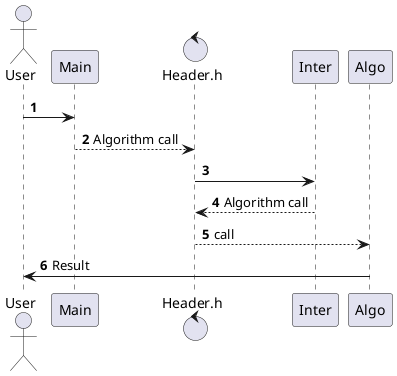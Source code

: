 @startuml
'https://plantuml.com/sequence-diagram

autonumber

actor User

User -> Main

control  Header.h

Main --> Header.h : Algorithm call
Header.h -> Inter
Inter --> Header.h : Algorithm call
Header.h --> Algo : call

Algo -> User : Result
@enduml